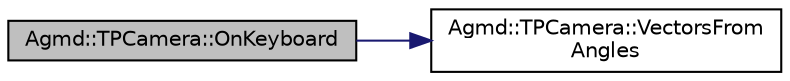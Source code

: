 digraph "Agmd::TPCamera::OnKeyboard"
{
  edge [fontname="Helvetica",fontsize="10",labelfontname="Helvetica",labelfontsize="10"];
  node [fontname="Helvetica",fontsize="10",shape=record];
  rankdir="LR";
  Node1 [label="Agmd::TPCamera::OnKeyboard",height=0.2,width=0.4,color="black", fillcolor="grey75", style="filled" fontcolor="black"];
  Node1 -> Node2 [color="midnightblue",fontsize="10",style="solid",fontname="Helvetica"];
  Node2 [label="Agmd::TPCamera::VectorsFrom\lAngles",height=0.2,width=0.4,color="black", fillcolor="white", style="filled",URL="$class_agmd_1_1_t_p_camera.html#a4af5b7d6b7bb1690e4b4b2ce23186178"];
}
